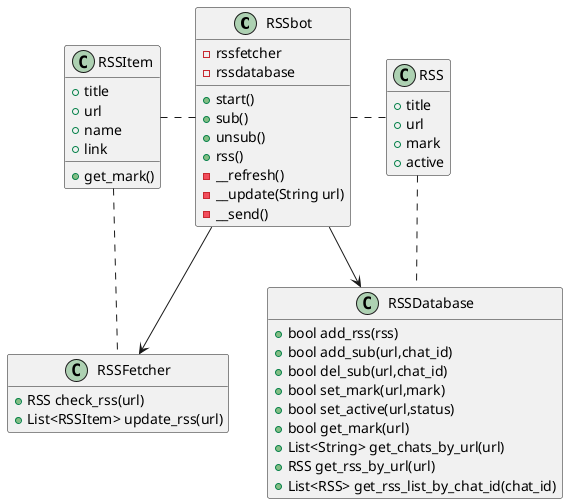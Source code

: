 @startuml rssbot
class RSSbot{
    - rssfetcher
    - rssdatabase
    + start()
    + sub()
    + unsub()
    + rss()
    - __refresh()
    - __update(String url)
    - __send()
}


class RSSItem{
    + title
    + url
    + name
    + link
    + get_mark()
}


class RSSFetcher{
    + RSS check_rss(url)
    + List<RSSItem> update_rss(url)
}


hide RSSFetcher fields

Class RSS{
    + title
    + url
    + mark
    + active
}
hide RSS methods

class RSSDatabase{
    + bool add_rss(rss)
    + bool add_sub(url,chat_id)
    + bool del_sub(url,chat_id)
    + bool set_mark(url,mark)
    + bool set_active(url,status)
    + bool get_mark(url)
    + List<String> get_chats_by_url(url)
    + RSS get_rss_by_url(url)
    + List<RSS> get_rss_list_by_chat_id(chat_id)
}


hide RSSDatabase fields

RSSbot --> RSSFetcher
RSSbot --> RSSDatabase
RSSItem . RSSbot
RSSItem .. RSSFetcher
RSSbot . RSS
RSS .. RSSDatabase

@enduml